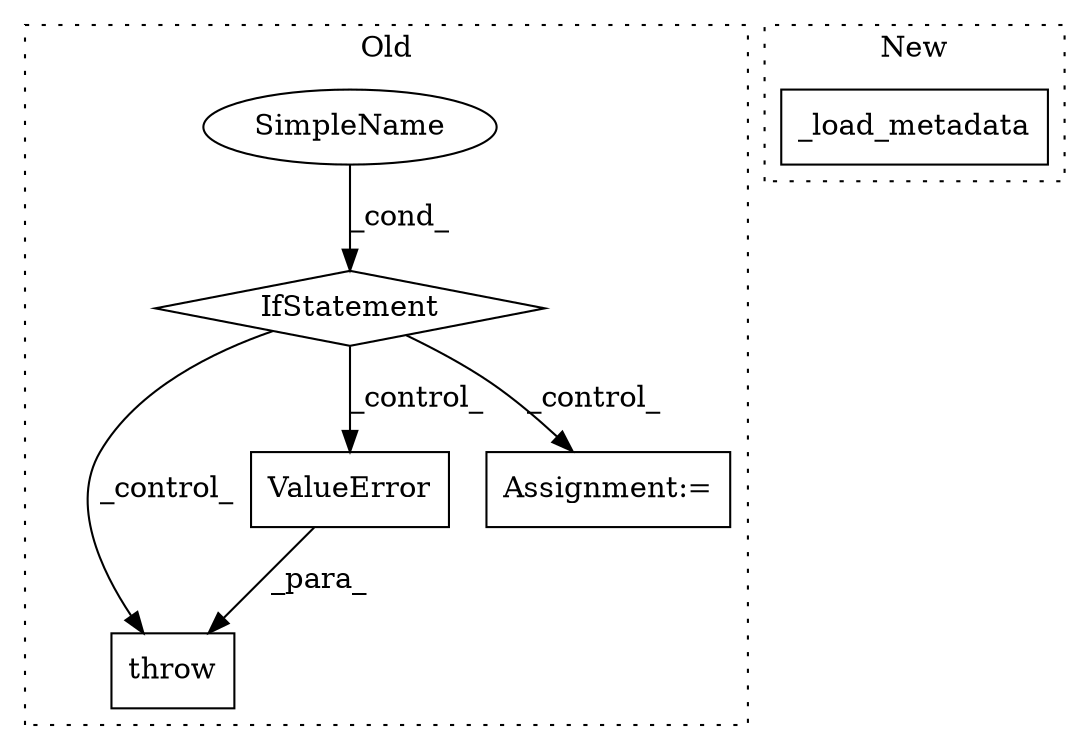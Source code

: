 digraph G {
subgraph cluster0 {
1 [label="IfStatement" a="25" s="591,650" l="8,2" shape="diamond"];
3 [label="SimpleName" a="42" s="" l="" shape="ellipse"];
4 [label="throw" a="53" s="735" l="6" shape="box"];
5 [label="ValueError" a="32" s="741,755" l="11,1" shape="box"];
6 [label="Assignment:=" a="7" s="862" l="1" shape="box"];
label = "Old";
style="dotted";
}
subgraph cluster1 {
2 [label="_load_metadata" a="32" s="1074,1104" l="15,1" shape="box"];
label = "New";
style="dotted";
}
1 -> 4 [label="_control_"];
1 -> 5 [label="_control_"];
1 -> 6 [label="_control_"];
3 -> 1 [label="_cond_"];
5 -> 4 [label="_para_"];
}